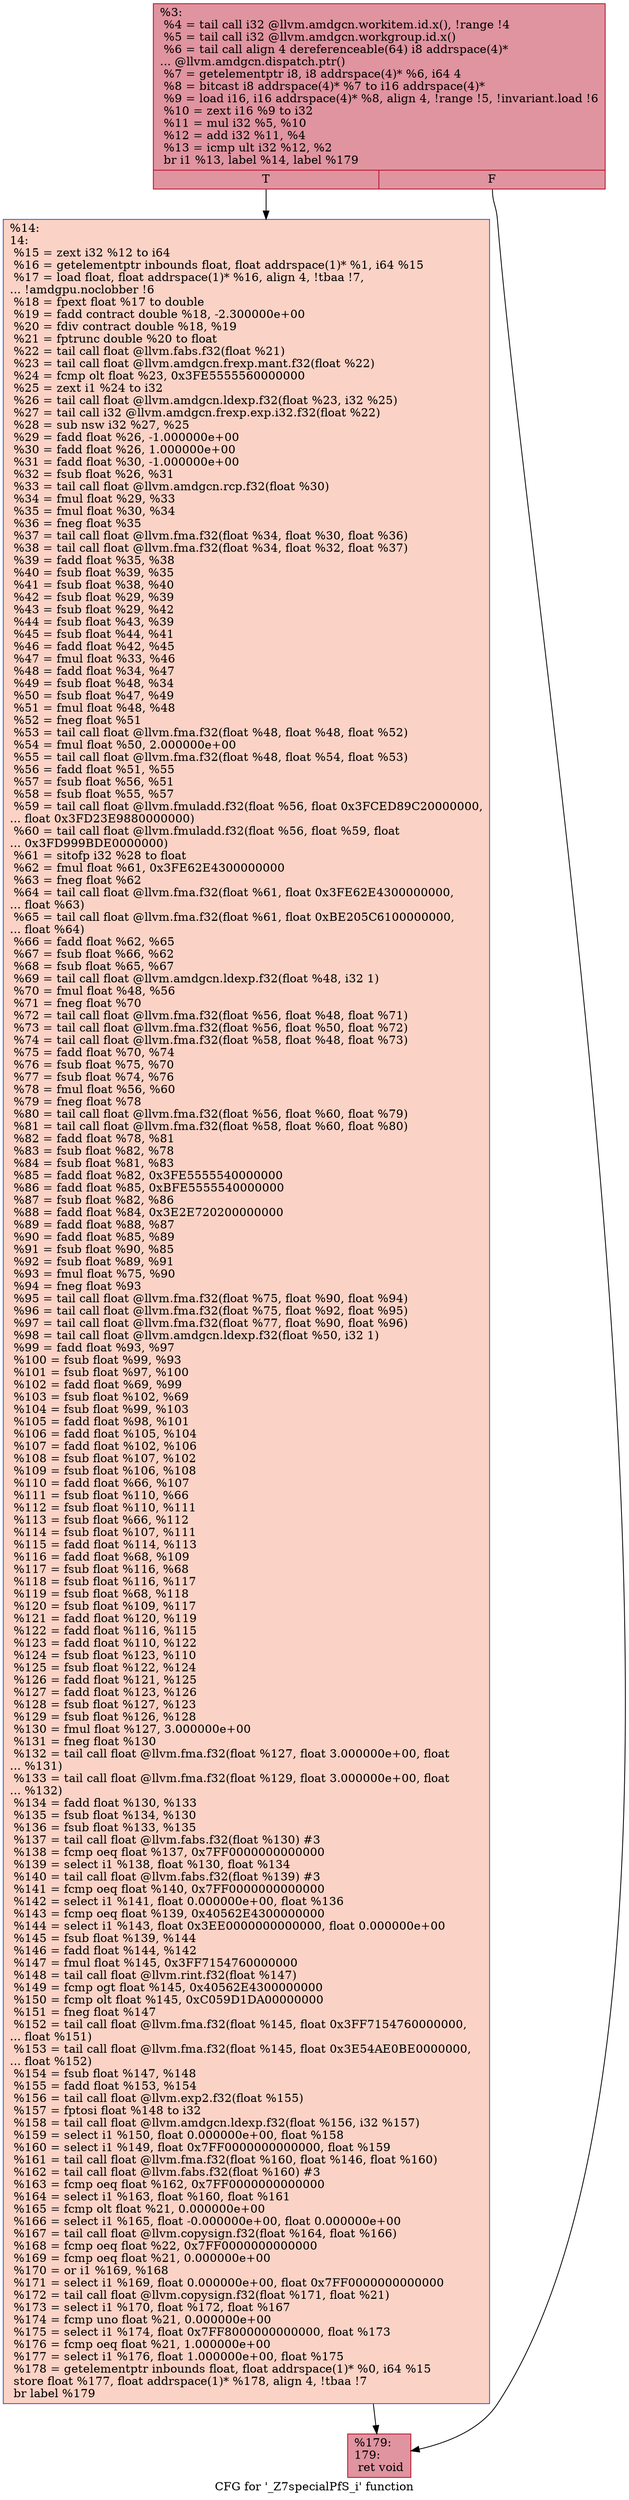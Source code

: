 digraph "CFG for '_Z7specialPfS_i' function" {
	label="CFG for '_Z7specialPfS_i' function";

	Node0x4c09080 [shape=record,color="#b70d28ff", style=filled, fillcolor="#b70d2870",label="{%3:\l  %4 = tail call i32 @llvm.amdgcn.workitem.id.x(), !range !4\l  %5 = tail call i32 @llvm.amdgcn.workgroup.id.x()\l  %6 = tail call align 4 dereferenceable(64) i8 addrspace(4)*\l... @llvm.amdgcn.dispatch.ptr()\l  %7 = getelementptr i8, i8 addrspace(4)* %6, i64 4\l  %8 = bitcast i8 addrspace(4)* %7 to i16 addrspace(4)*\l  %9 = load i16, i16 addrspace(4)* %8, align 4, !range !5, !invariant.load !6\l  %10 = zext i16 %9 to i32\l  %11 = mul i32 %5, %10\l  %12 = add i32 %11, %4\l  %13 = icmp ult i32 %12, %2\l  br i1 %13, label %14, label %179\l|{<s0>T|<s1>F}}"];
	Node0x4c09080:s0 -> Node0x4c09e20;
	Node0x4c09080:s1 -> Node0x4c0b020;
	Node0x4c09e20 [shape=record,color="#3d50c3ff", style=filled, fillcolor="#f59c7d70",label="{%14:\l14:                                               \l  %15 = zext i32 %12 to i64\l  %16 = getelementptr inbounds float, float addrspace(1)* %1, i64 %15\l  %17 = load float, float addrspace(1)* %16, align 4, !tbaa !7,\l... !amdgpu.noclobber !6\l  %18 = fpext float %17 to double\l  %19 = fadd contract double %18, -2.300000e+00\l  %20 = fdiv contract double %18, %19\l  %21 = fptrunc double %20 to float\l  %22 = tail call float @llvm.fabs.f32(float %21)\l  %23 = tail call float @llvm.amdgcn.frexp.mant.f32(float %22)\l  %24 = fcmp olt float %23, 0x3FE5555560000000\l  %25 = zext i1 %24 to i32\l  %26 = tail call float @llvm.amdgcn.ldexp.f32(float %23, i32 %25)\l  %27 = tail call i32 @llvm.amdgcn.frexp.exp.i32.f32(float %22)\l  %28 = sub nsw i32 %27, %25\l  %29 = fadd float %26, -1.000000e+00\l  %30 = fadd float %26, 1.000000e+00\l  %31 = fadd float %30, -1.000000e+00\l  %32 = fsub float %26, %31\l  %33 = tail call float @llvm.amdgcn.rcp.f32(float %30)\l  %34 = fmul float %29, %33\l  %35 = fmul float %30, %34\l  %36 = fneg float %35\l  %37 = tail call float @llvm.fma.f32(float %34, float %30, float %36)\l  %38 = tail call float @llvm.fma.f32(float %34, float %32, float %37)\l  %39 = fadd float %35, %38\l  %40 = fsub float %39, %35\l  %41 = fsub float %38, %40\l  %42 = fsub float %29, %39\l  %43 = fsub float %29, %42\l  %44 = fsub float %43, %39\l  %45 = fsub float %44, %41\l  %46 = fadd float %42, %45\l  %47 = fmul float %33, %46\l  %48 = fadd float %34, %47\l  %49 = fsub float %48, %34\l  %50 = fsub float %47, %49\l  %51 = fmul float %48, %48\l  %52 = fneg float %51\l  %53 = tail call float @llvm.fma.f32(float %48, float %48, float %52)\l  %54 = fmul float %50, 2.000000e+00\l  %55 = tail call float @llvm.fma.f32(float %48, float %54, float %53)\l  %56 = fadd float %51, %55\l  %57 = fsub float %56, %51\l  %58 = fsub float %55, %57\l  %59 = tail call float @llvm.fmuladd.f32(float %56, float 0x3FCED89C20000000,\l... float 0x3FD23E9880000000)\l  %60 = tail call float @llvm.fmuladd.f32(float %56, float %59, float\l... 0x3FD999BDE0000000)\l  %61 = sitofp i32 %28 to float\l  %62 = fmul float %61, 0x3FE62E4300000000\l  %63 = fneg float %62\l  %64 = tail call float @llvm.fma.f32(float %61, float 0x3FE62E4300000000,\l... float %63)\l  %65 = tail call float @llvm.fma.f32(float %61, float 0xBE205C6100000000,\l... float %64)\l  %66 = fadd float %62, %65\l  %67 = fsub float %66, %62\l  %68 = fsub float %65, %67\l  %69 = tail call float @llvm.amdgcn.ldexp.f32(float %48, i32 1)\l  %70 = fmul float %48, %56\l  %71 = fneg float %70\l  %72 = tail call float @llvm.fma.f32(float %56, float %48, float %71)\l  %73 = tail call float @llvm.fma.f32(float %56, float %50, float %72)\l  %74 = tail call float @llvm.fma.f32(float %58, float %48, float %73)\l  %75 = fadd float %70, %74\l  %76 = fsub float %75, %70\l  %77 = fsub float %74, %76\l  %78 = fmul float %56, %60\l  %79 = fneg float %78\l  %80 = tail call float @llvm.fma.f32(float %56, float %60, float %79)\l  %81 = tail call float @llvm.fma.f32(float %58, float %60, float %80)\l  %82 = fadd float %78, %81\l  %83 = fsub float %82, %78\l  %84 = fsub float %81, %83\l  %85 = fadd float %82, 0x3FE5555540000000\l  %86 = fadd float %85, 0xBFE5555540000000\l  %87 = fsub float %82, %86\l  %88 = fadd float %84, 0x3E2E720200000000\l  %89 = fadd float %88, %87\l  %90 = fadd float %85, %89\l  %91 = fsub float %90, %85\l  %92 = fsub float %89, %91\l  %93 = fmul float %75, %90\l  %94 = fneg float %93\l  %95 = tail call float @llvm.fma.f32(float %75, float %90, float %94)\l  %96 = tail call float @llvm.fma.f32(float %75, float %92, float %95)\l  %97 = tail call float @llvm.fma.f32(float %77, float %90, float %96)\l  %98 = tail call float @llvm.amdgcn.ldexp.f32(float %50, i32 1)\l  %99 = fadd float %93, %97\l  %100 = fsub float %99, %93\l  %101 = fsub float %97, %100\l  %102 = fadd float %69, %99\l  %103 = fsub float %102, %69\l  %104 = fsub float %99, %103\l  %105 = fadd float %98, %101\l  %106 = fadd float %105, %104\l  %107 = fadd float %102, %106\l  %108 = fsub float %107, %102\l  %109 = fsub float %106, %108\l  %110 = fadd float %66, %107\l  %111 = fsub float %110, %66\l  %112 = fsub float %110, %111\l  %113 = fsub float %66, %112\l  %114 = fsub float %107, %111\l  %115 = fadd float %114, %113\l  %116 = fadd float %68, %109\l  %117 = fsub float %116, %68\l  %118 = fsub float %116, %117\l  %119 = fsub float %68, %118\l  %120 = fsub float %109, %117\l  %121 = fadd float %120, %119\l  %122 = fadd float %116, %115\l  %123 = fadd float %110, %122\l  %124 = fsub float %123, %110\l  %125 = fsub float %122, %124\l  %126 = fadd float %121, %125\l  %127 = fadd float %123, %126\l  %128 = fsub float %127, %123\l  %129 = fsub float %126, %128\l  %130 = fmul float %127, 3.000000e+00\l  %131 = fneg float %130\l  %132 = tail call float @llvm.fma.f32(float %127, float 3.000000e+00, float\l... %131)\l  %133 = tail call float @llvm.fma.f32(float %129, float 3.000000e+00, float\l... %132)\l  %134 = fadd float %130, %133\l  %135 = fsub float %134, %130\l  %136 = fsub float %133, %135\l  %137 = tail call float @llvm.fabs.f32(float %130) #3\l  %138 = fcmp oeq float %137, 0x7FF0000000000000\l  %139 = select i1 %138, float %130, float %134\l  %140 = tail call float @llvm.fabs.f32(float %139) #3\l  %141 = fcmp oeq float %140, 0x7FF0000000000000\l  %142 = select i1 %141, float 0.000000e+00, float %136\l  %143 = fcmp oeq float %139, 0x40562E4300000000\l  %144 = select i1 %143, float 0x3EE0000000000000, float 0.000000e+00\l  %145 = fsub float %139, %144\l  %146 = fadd float %144, %142\l  %147 = fmul float %145, 0x3FF7154760000000\l  %148 = tail call float @llvm.rint.f32(float %147)\l  %149 = fcmp ogt float %145, 0x40562E4300000000\l  %150 = fcmp olt float %145, 0xC059D1DA00000000\l  %151 = fneg float %147\l  %152 = tail call float @llvm.fma.f32(float %145, float 0x3FF7154760000000,\l... float %151)\l  %153 = tail call float @llvm.fma.f32(float %145, float 0x3E54AE0BE0000000,\l... float %152)\l  %154 = fsub float %147, %148\l  %155 = fadd float %153, %154\l  %156 = tail call float @llvm.exp2.f32(float %155)\l  %157 = fptosi float %148 to i32\l  %158 = tail call float @llvm.amdgcn.ldexp.f32(float %156, i32 %157)\l  %159 = select i1 %150, float 0.000000e+00, float %158\l  %160 = select i1 %149, float 0x7FF0000000000000, float %159\l  %161 = tail call float @llvm.fma.f32(float %160, float %146, float %160)\l  %162 = tail call float @llvm.fabs.f32(float %160) #3\l  %163 = fcmp oeq float %162, 0x7FF0000000000000\l  %164 = select i1 %163, float %160, float %161\l  %165 = fcmp olt float %21, 0.000000e+00\l  %166 = select i1 %165, float -0.000000e+00, float 0.000000e+00\l  %167 = tail call float @llvm.copysign.f32(float %164, float %166)\l  %168 = fcmp oeq float %22, 0x7FF0000000000000\l  %169 = fcmp oeq float %21, 0.000000e+00\l  %170 = or i1 %169, %168\l  %171 = select i1 %169, float 0.000000e+00, float 0x7FF0000000000000\l  %172 = tail call float @llvm.copysign.f32(float %171, float %21)\l  %173 = select i1 %170, float %172, float %167\l  %174 = fcmp uno float %21, 0.000000e+00\l  %175 = select i1 %174, float 0x7FF8000000000000, float %173\l  %176 = fcmp oeq float %21, 1.000000e+00\l  %177 = select i1 %176, float 1.000000e+00, float %175\l  %178 = getelementptr inbounds float, float addrspace(1)* %0, i64 %15\l  store float %177, float addrspace(1)* %178, align 4, !tbaa !7\l  br label %179\l}"];
	Node0x4c09e20 -> Node0x4c0b020;
	Node0x4c0b020 [shape=record,color="#b70d28ff", style=filled, fillcolor="#b70d2870",label="{%179:\l179:                                              \l  ret void\l}"];
}

